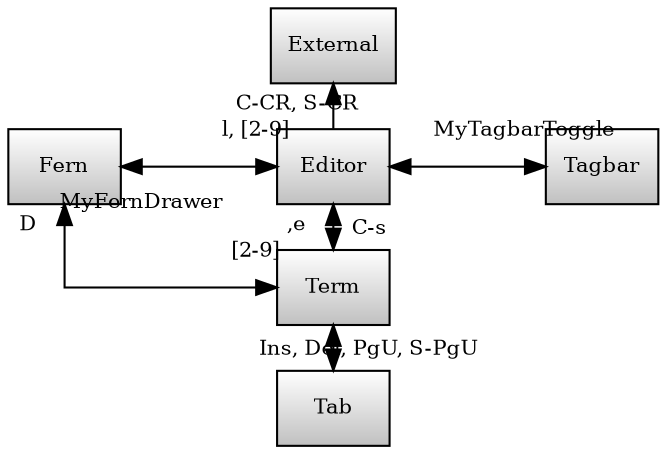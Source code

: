 // vim-ide.dot
digraph G {
  graph [ fontsize=10, rankdir=LR, compound=true, newrank=true, nodesep=0.3, ranksep=1.0, splines=ortho ];
  //node [ fontsize=10, shape=box, width=0.75, height=0.5, fixedsize=true ];
  node [ fontsize=10, shape=box, style="solid,filled", fillcolor="#c0c0c0:#ffffff", gradientangle=90 ];
  edge [ fontsize=10, labeldistance=2, labelangle=-60, labelloc="t" ];

  fern [ label="Fern" ];
  edit [ label="Editor" ];
  term [ label="Term" ];
  tagbar [ label="Tagbar" ];
  ext [ label="External" ];
  tab [ label="Tab" ];

  fern -> edit [ taillabel="l, [2-9]", headlabel="MyFernDrawer", dir=both, weight=10 ];
  edit -> term [ taillabel="C-s", headlabel=",e", dir=both ];
  term -> fern [ headlabel="D", taillabel="[2-9]", dir=both ];
  edit -> tagbar [ taillabel="MyTagbarToggle", dir=both ];
  ext -> edit [ taillabel="C-CR, S-CR", dir=back ];
  term -> tab [ taillabel="Ins, Del, PgU, S-PgU", dir=both ];

  { rank=same; ext; edit; term; tab; }
}
